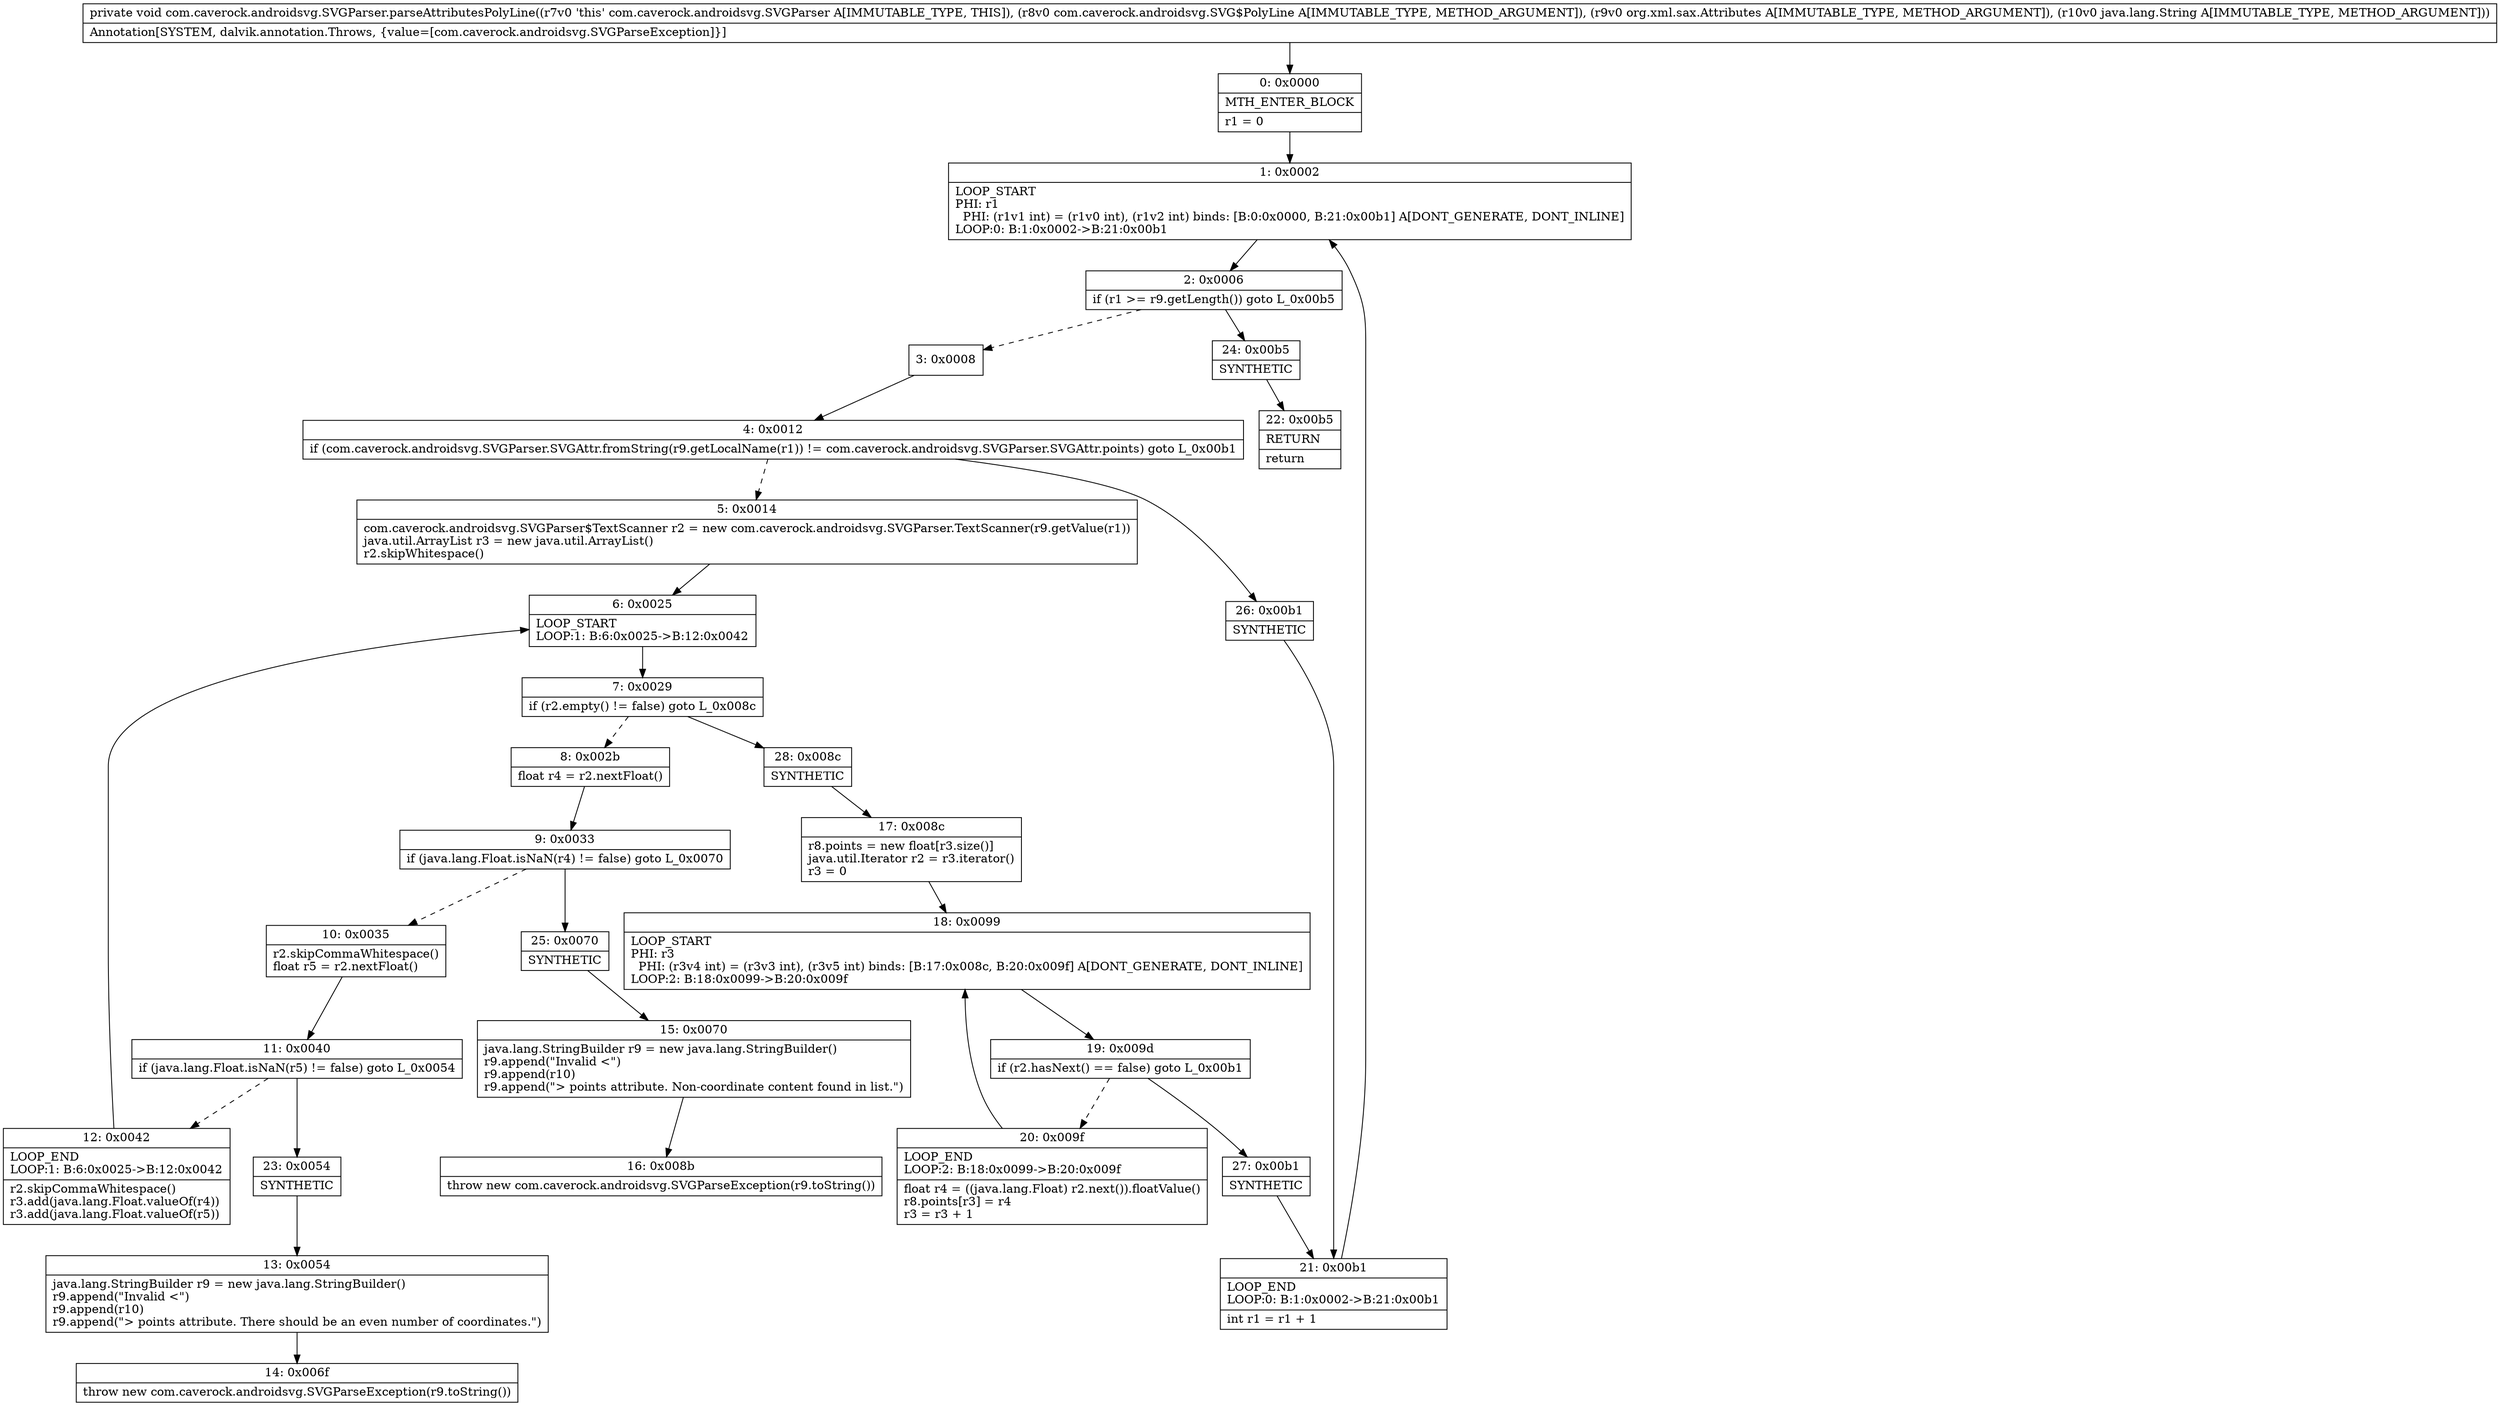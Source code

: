 digraph "CFG forcom.caverock.androidsvg.SVGParser.parseAttributesPolyLine(Lcom\/caverock\/androidsvg\/SVG$PolyLine;Lorg\/xml\/sax\/Attributes;Ljava\/lang\/String;)V" {
Node_0 [shape=record,label="{0\:\ 0x0000|MTH_ENTER_BLOCK\l|r1 = 0\l}"];
Node_1 [shape=record,label="{1\:\ 0x0002|LOOP_START\lPHI: r1 \l  PHI: (r1v1 int) = (r1v0 int), (r1v2 int) binds: [B:0:0x0000, B:21:0x00b1] A[DONT_GENERATE, DONT_INLINE]\lLOOP:0: B:1:0x0002\-\>B:21:0x00b1\l}"];
Node_2 [shape=record,label="{2\:\ 0x0006|if (r1 \>= r9.getLength()) goto L_0x00b5\l}"];
Node_3 [shape=record,label="{3\:\ 0x0008}"];
Node_4 [shape=record,label="{4\:\ 0x0012|if (com.caverock.androidsvg.SVGParser.SVGAttr.fromString(r9.getLocalName(r1)) != com.caverock.androidsvg.SVGParser.SVGAttr.points) goto L_0x00b1\l}"];
Node_5 [shape=record,label="{5\:\ 0x0014|com.caverock.androidsvg.SVGParser$TextScanner r2 = new com.caverock.androidsvg.SVGParser.TextScanner(r9.getValue(r1))\ljava.util.ArrayList r3 = new java.util.ArrayList()\lr2.skipWhitespace()\l}"];
Node_6 [shape=record,label="{6\:\ 0x0025|LOOP_START\lLOOP:1: B:6:0x0025\-\>B:12:0x0042\l}"];
Node_7 [shape=record,label="{7\:\ 0x0029|if (r2.empty() != false) goto L_0x008c\l}"];
Node_8 [shape=record,label="{8\:\ 0x002b|float r4 = r2.nextFloat()\l}"];
Node_9 [shape=record,label="{9\:\ 0x0033|if (java.lang.Float.isNaN(r4) != false) goto L_0x0070\l}"];
Node_10 [shape=record,label="{10\:\ 0x0035|r2.skipCommaWhitespace()\lfloat r5 = r2.nextFloat()\l}"];
Node_11 [shape=record,label="{11\:\ 0x0040|if (java.lang.Float.isNaN(r5) != false) goto L_0x0054\l}"];
Node_12 [shape=record,label="{12\:\ 0x0042|LOOP_END\lLOOP:1: B:6:0x0025\-\>B:12:0x0042\l|r2.skipCommaWhitespace()\lr3.add(java.lang.Float.valueOf(r4))\lr3.add(java.lang.Float.valueOf(r5))\l}"];
Node_13 [shape=record,label="{13\:\ 0x0054|java.lang.StringBuilder r9 = new java.lang.StringBuilder()\lr9.append(\"Invalid \<\")\lr9.append(r10)\lr9.append(\"\> points attribute. There should be an even number of coordinates.\")\l}"];
Node_14 [shape=record,label="{14\:\ 0x006f|throw new com.caverock.androidsvg.SVGParseException(r9.toString())\l}"];
Node_15 [shape=record,label="{15\:\ 0x0070|java.lang.StringBuilder r9 = new java.lang.StringBuilder()\lr9.append(\"Invalid \<\")\lr9.append(r10)\lr9.append(\"\> points attribute. Non\-coordinate content found in list.\")\l}"];
Node_16 [shape=record,label="{16\:\ 0x008b|throw new com.caverock.androidsvg.SVGParseException(r9.toString())\l}"];
Node_17 [shape=record,label="{17\:\ 0x008c|r8.points = new float[r3.size()]\ljava.util.Iterator r2 = r3.iterator()\lr3 = 0\l}"];
Node_18 [shape=record,label="{18\:\ 0x0099|LOOP_START\lPHI: r3 \l  PHI: (r3v4 int) = (r3v3 int), (r3v5 int) binds: [B:17:0x008c, B:20:0x009f] A[DONT_GENERATE, DONT_INLINE]\lLOOP:2: B:18:0x0099\-\>B:20:0x009f\l}"];
Node_19 [shape=record,label="{19\:\ 0x009d|if (r2.hasNext() == false) goto L_0x00b1\l}"];
Node_20 [shape=record,label="{20\:\ 0x009f|LOOP_END\lLOOP:2: B:18:0x0099\-\>B:20:0x009f\l|float r4 = ((java.lang.Float) r2.next()).floatValue()\lr8.points[r3] = r4\lr3 = r3 + 1\l}"];
Node_21 [shape=record,label="{21\:\ 0x00b1|LOOP_END\lLOOP:0: B:1:0x0002\-\>B:21:0x00b1\l|int r1 = r1 + 1\l}"];
Node_22 [shape=record,label="{22\:\ 0x00b5|RETURN\l|return\l}"];
Node_23 [shape=record,label="{23\:\ 0x0054|SYNTHETIC\l}"];
Node_24 [shape=record,label="{24\:\ 0x00b5|SYNTHETIC\l}"];
Node_25 [shape=record,label="{25\:\ 0x0070|SYNTHETIC\l}"];
Node_26 [shape=record,label="{26\:\ 0x00b1|SYNTHETIC\l}"];
Node_27 [shape=record,label="{27\:\ 0x00b1|SYNTHETIC\l}"];
Node_28 [shape=record,label="{28\:\ 0x008c|SYNTHETIC\l}"];
MethodNode[shape=record,label="{private void com.caverock.androidsvg.SVGParser.parseAttributesPolyLine((r7v0 'this' com.caverock.androidsvg.SVGParser A[IMMUTABLE_TYPE, THIS]), (r8v0 com.caverock.androidsvg.SVG$PolyLine A[IMMUTABLE_TYPE, METHOD_ARGUMENT]), (r9v0 org.xml.sax.Attributes A[IMMUTABLE_TYPE, METHOD_ARGUMENT]), (r10v0 java.lang.String A[IMMUTABLE_TYPE, METHOD_ARGUMENT]))  | Annotation[SYSTEM, dalvik.annotation.Throws, \{value=[com.caverock.androidsvg.SVGParseException]\}]\l}"];
MethodNode -> Node_0;
Node_0 -> Node_1;
Node_1 -> Node_2;
Node_2 -> Node_3[style=dashed];
Node_2 -> Node_24;
Node_3 -> Node_4;
Node_4 -> Node_5[style=dashed];
Node_4 -> Node_26;
Node_5 -> Node_6;
Node_6 -> Node_7;
Node_7 -> Node_8[style=dashed];
Node_7 -> Node_28;
Node_8 -> Node_9;
Node_9 -> Node_10[style=dashed];
Node_9 -> Node_25;
Node_10 -> Node_11;
Node_11 -> Node_12[style=dashed];
Node_11 -> Node_23;
Node_12 -> Node_6;
Node_13 -> Node_14;
Node_15 -> Node_16;
Node_17 -> Node_18;
Node_18 -> Node_19;
Node_19 -> Node_20[style=dashed];
Node_19 -> Node_27;
Node_20 -> Node_18;
Node_21 -> Node_1;
Node_23 -> Node_13;
Node_24 -> Node_22;
Node_25 -> Node_15;
Node_26 -> Node_21;
Node_27 -> Node_21;
Node_28 -> Node_17;
}

